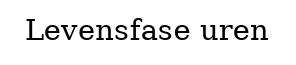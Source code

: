 digraph "class diagram of LevensfaseUren" {
	graph [bgcolor=white,
		label="Levensfase uren",
		rankdir=LR
	];
	node [label="\N"];
	edge [fontsize=11,
		minlen=4
	];
}
